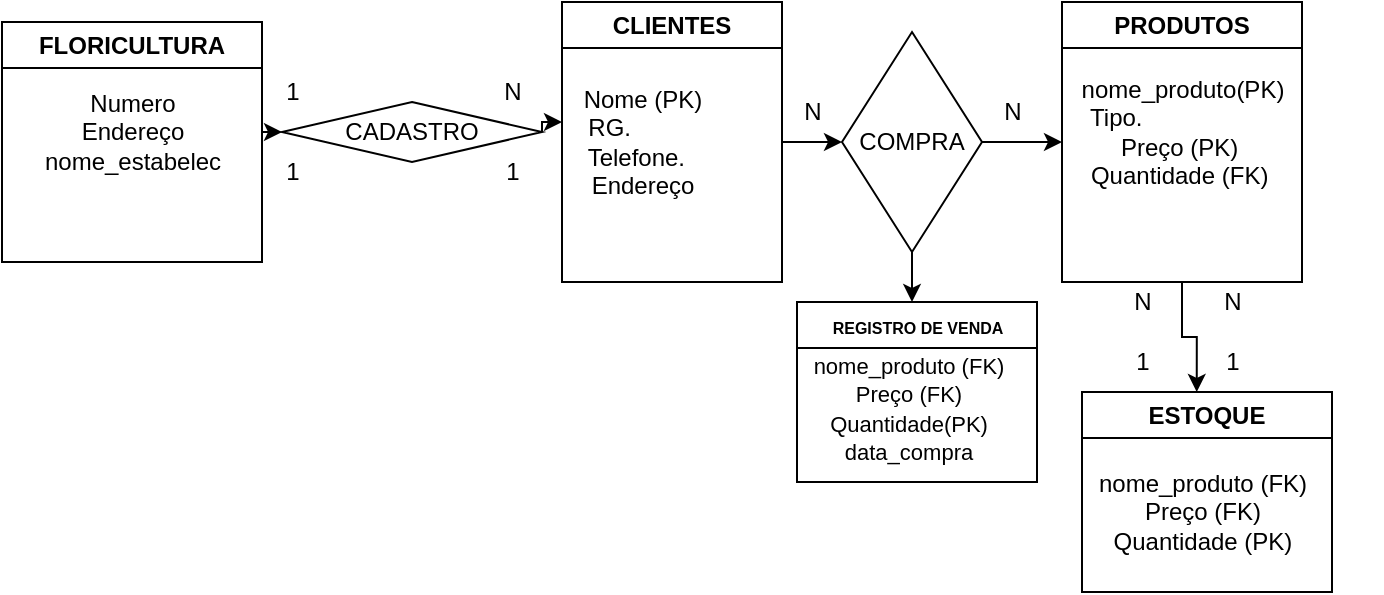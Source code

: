 <mxfile version="21.1.0" type="github">
  <diagram name="Página-1" id="JuOAfucV5_PMYf_mpuIV">
    <mxGraphModel dx="1164" dy="708" grid="1" gridSize="10" guides="1" tooltips="1" connect="1" arrows="1" fold="1" page="1" pageScale="1" pageWidth="827" pageHeight="1169" math="0" shadow="0">
      <root>
        <mxCell id="0" />
        <mxCell id="1" parent="0" />
        <mxCell id="DSyOi3DRkHaVn25OYrau-22" style="edgeStyle=orthogonalEdgeStyle;rounded=0;orthogonalLoop=1;jettySize=auto;html=1;exitX=1;exitY=0.5;exitDx=0;exitDy=0;entryX=0;entryY=0.5;entryDx=0;entryDy=0;" edge="1" parent="1" target="DSyOi3DRkHaVn25OYrau-21">
          <mxGeometry relative="1" as="geometry">
            <mxPoint x="240" y="155" as="sourcePoint" />
          </mxGeometry>
        </mxCell>
        <mxCell id="DSyOi3DRkHaVn25OYrau-14" style="edgeStyle=orthogonalEdgeStyle;rounded=0;orthogonalLoop=1;jettySize=auto;html=1;exitX=1;exitY=0.5;exitDx=0;exitDy=0;entryX=0;entryY=0.5;entryDx=0;entryDy=0;" edge="1" parent="1" source="DSyOi3DRkHaVn25OYrau-2" target="DSyOi3DRkHaVn25OYrau-13">
          <mxGeometry relative="1" as="geometry" />
        </mxCell>
        <mxCell id="DSyOi3DRkHaVn25OYrau-34" style="edgeStyle=orthogonalEdgeStyle;rounded=0;orthogonalLoop=1;jettySize=auto;html=1;exitX=0.5;exitY=1;exitDx=0;exitDy=0;" edge="1" parent="1" source="DSyOi3DRkHaVn25OYrau-2">
          <mxGeometry relative="1" as="geometry">
            <mxPoint x="565" y="240" as="targetPoint" />
          </mxGeometry>
        </mxCell>
        <mxCell id="DSyOi3DRkHaVn25OYrau-2" value="COMPRA" style="rhombus;whiteSpace=wrap;html=1;" vertex="1" parent="1">
          <mxGeometry x="530" y="105" width="70" height="110" as="geometry" />
        </mxCell>
        <mxCell id="DSyOi3DRkHaVn25OYrau-12" style="edgeStyle=orthogonalEdgeStyle;rounded=0;orthogonalLoop=1;jettySize=auto;html=1;exitX=1;exitY=0.5;exitDx=0;exitDy=0;" edge="1" parent="1" source="DSyOi3DRkHaVn25OYrau-9" target="DSyOi3DRkHaVn25OYrau-2">
          <mxGeometry relative="1" as="geometry" />
        </mxCell>
        <mxCell id="DSyOi3DRkHaVn25OYrau-9" value="CLIENTES" style="swimlane;whiteSpace=wrap;html=1;" vertex="1" parent="1">
          <mxGeometry x="390" y="90" width="110" height="140" as="geometry">
            <mxRectangle x="250" y="90" width="100" height="30" as="alternateBounds" />
          </mxGeometry>
        </mxCell>
        <mxCell id="DSyOi3DRkHaVn25OYrau-10" value="Nome (PK)&lt;br&gt;RG.&amp;nbsp; &amp;nbsp; &amp;nbsp; &amp;nbsp; &amp;nbsp;&amp;nbsp;&lt;br&gt;Telefone.&amp;nbsp;&amp;nbsp;&lt;br&gt;Endereço&lt;br&gt;" style="text;html=1;align=center;verticalAlign=middle;resizable=0;points=[];autosize=1;strokeColor=none;fillColor=none;" vertex="1" parent="DSyOi3DRkHaVn25OYrau-9">
          <mxGeometry y="35" width="80" height="70" as="geometry" />
        </mxCell>
        <mxCell id="DSyOi3DRkHaVn25OYrau-20" style="edgeStyle=orthogonalEdgeStyle;rounded=0;orthogonalLoop=1;jettySize=auto;html=1;exitX=0.5;exitY=1;exitDx=0;exitDy=0;entryX=0.459;entryY=0;entryDx=0;entryDy=0;entryPerimeter=0;" edge="1" parent="1" source="DSyOi3DRkHaVn25OYrau-13" target="DSyOi3DRkHaVn25OYrau-16">
          <mxGeometry relative="1" as="geometry" />
        </mxCell>
        <mxCell id="DSyOi3DRkHaVn25OYrau-13" value="PRODUTOS" style="swimlane;whiteSpace=wrap;html=1;startSize=23;" vertex="1" parent="1">
          <mxGeometry x="640" y="90" width="120" height="140" as="geometry" />
        </mxCell>
        <mxCell id="DSyOi3DRkHaVn25OYrau-15" value="nome_produto(PK)&lt;br&gt;Tipo.&amp;nbsp; &amp;nbsp; &amp;nbsp; &amp;nbsp; &amp;nbsp; &amp;nbsp; &amp;nbsp; &amp;nbsp; &amp;nbsp; &amp;nbsp;&amp;nbsp;&lt;br&gt;Preço (PK)&amp;nbsp;&lt;br&gt;&amp;nbsp; &amp;nbsp; &amp;nbsp; &amp;nbsp; &amp;nbsp; &amp;nbsp; Quantidade (FK)&amp;nbsp; &amp;nbsp; &amp;nbsp; &amp;nbsp; &amp;nbsp; &amp;nbsp; &amp;nbsp;" style="text;html=1;align=center;verticalAlign=middle;resizable=0;points=[];autosize=1;strokeColor=none;fillColor=none;" vertex="1" parent="DSyOi3DRkHaVn25OYrau-13">
          <mxGeometry x="-40" y="30" width="200" height="70" as="geometry" />
        </mxCell>
        <mxCell id="DSyOi3DRkHaVn25OYrau-16" value="ESTOQUE" style="swimlane;whiteSpace=wrap;html=1;" vertex="1" parent="1">
          <mxGeometry x="650" y="285" width="125" height="100" as="geometry" />
        </mxCell>
        <mxCell id="DSyOi3DRkHaVn25OYrau-19" value="nome_produto (FK)&lt;br&gt;Preço (FK)&lt;br&gt;Quantidade (PK)" style="text;html=1;align=center;verticalAlign=middle;resizable=0;points=[];autosize=1;strokeColor=none;fillColor=none;" vertex="1" parent="DSyOi3DRkHaVn25OYrau-16">
          <mxGeometry x="-5" y="30" width="130" height="60" as="geometry" />
        </mxCell>
        <mxCell id="DSyOi3DRkHaVn25OYrau-23" style="edgeStyle=orthogonalEdgeStyle;rounded=0;orthogonalLoop=1;jettySize=auto;html=1;exitX=1;exitY=0.5;exitDx=0;exitDy=0;" edge="1" parent="1" source="DSyOi3DRkHaVn25OYrau-21" target="DSyOi3DRkHaVn25OYrau-10">
          <mxGeometry relative="1" as="geometry">
            <Array as="points">
              <mxPoint x="390" y="150" />
              <mxPoint x="390" y="150" />
            </Array>
          </mxGeometry>
        </mxCell>
        <mxCell id="DSyOi3DRkHaVn25OYrau-21" value="CADASTRO" style="rhombus;whiteSpace=wrap;html=1;" vertex="1" parent="1">
          <mxGeometry x="250" y="140" width="130" height="30" as="geometry" />
        </mxCell>
        <mxCell id="DSyOi3DRkHaVn25OYrau-24" value="1" style="text;html=1;align=center;verticalAlign=middle;resizable=0;points=[];autosize=1;strokeColor=none;fillColor=none;" vertex="1" parent="1">
          <mxGeometry x="240" y="120" width="30" height="30" as="geometry" />
        </mxCell>
        <mxCell id="DSyOi3DRkHaVn25OYrau-25" value="N" style="text;html=1;align=center;verticalAlign=middle;resizable=0;points=[];autosize=1;strokeColor=none;fillColor=none;" vertex="1" parent="1">
          <mxGeometry x="350" y="120" width="30" height="30" as="geometry" />
        </mxCell>
        <mxCell id="DSyOi3DRkHaVn25OYrau-26" value="1" style="text;html=1;align=center;verticalAlign=middle;resizable=0;points=[];autosize=1;strokeColor=none;fillColor=none;" vertex="1" parent="1">
          <mxGeometry x="350" y="160" width="30" height="30" as="geometry" />
        </mxCell>
        <mxCell id="DSyOi3DRkHaVn25OYrau-27" value="1" style="text;html=1;align=center;verticalAlign=middle;resizable=0;points=[];autosize=1;strokeColor=none;fillColor=none;" vertex="1" parent="1">
          <mxGeometry x="240" y="160" width="30" height="30" as="geometry" />
        </mxCell>
        <mxCell id="DSyOi3DRkHaVn25OYrau-28" value="N" style="text;html=1;align=center;verticalAlign=middle;resizable=0;points=[];autosize=1;strokeColor=none;fillColor=none;" vertex="1" parent="1">
          <mxGeometry x="500" y="130" width="30" height="30" as="geometry" />
        </mxCell>
        <mxCell id="DSyOi3DRkHaVn25OYrau-29" value="N" style="text;html=1;align=center;verticalAlign=middle;resizable=0;points=[];autosize=1;strokeColor=none;fillColor=none;" vertex="1" parent="1">
          <mxGeometry x="600" y="130" width="30" height="30" as="geometry" />
        </mxCell>
        <mxCell id="DSyOi3DRkHaVn25OYrau-30" value="N" style="text;html=1;align=center;verticalAlign=middle;resizable=0;points=[];autosize=1;strokeColor=none;fillColor=none;" vertex="1" parent="1">
          <mxGeometry x="665" y="225" width="30" height="30" as="geometry" />
        </mxCell>
        <mxCell id="DSyOi3DRkHaVn25OYrau-31" value="1" style="text;html=1;align=center;verticalAlign=middle;resizable=0;points=[];autosize=1;strokeColor=none;fillColor=none;" vertex="1" parent="1">
          <mxGeometry x="665" y="255" width="30" height="30" as="geometry" />
        </mxCell>
        <mxCell id="DSyOi3DRkHaVn25OYrau-32" value="1" style="text;html=1;align=center;verticalAlign=middle;resizable=0;points=[];autosize=1;strokeColor=none;fillColor=none;" vertex="1" parent="1">
          <mxGeometry x="710" y="255" width="30" height="30" as="geometry" />
        </mxCell>
        <mxCell id="DSyOi3DRkHaVn25OYrau-33" value="N" style="text;html=1;align=center;verticalAlign=middle;resizable=0;points=[];autosize=1;strokeColor=none;fillColor=none;" vertex="1" parent="1">
          <mxGeometry x="710" y="225" width="30" height="30" as="geometry" />
        </mxCell>
        <mxCell id="DSyOi3DRkHaVn25OYrau-35" value="&lt;font style=&quot;font-size: 8px;&quot;&gt;REGISTRO DE VENDA&lt;/font&gt;" style="swimlane;whiteSpace=wrap;html=1;" vertex="1" parent="1">
          <mxGeometry x="507.5" y="240" width="120" height="90" as="geometry" />
        </mxCell>
        <mxCell id="DSyOi3DRkHaVn25OYrau-36" value="&lt;font style=&quot;font-size: 11px;&quot;&gt;nome_produto (FK)&lt;br&gt;Preço (FK)&lt;br&gt;Quantidade(PK)&lt;br&gt;data_compra&lt;br&gt;&lt;/font&gt;" style="text;html=1;align=center;verticalAlign=middle;resizable=0;points=[];autosize=1;strokeColor=none;fillColor=none;" vertex="1" parent="DSyOi3DRkHaVn25OYrau-35">
          <mxGeometry x="-5" y="18" width="120" height="70" as="geometry" />
        </mxCell>
        <mxCell id="DSyOi3DRkHaVn25OYrau-37" value="FLORICULTURA" style="swimlane;whiteSpace=wrap;html=1;" vertex="1" parent="1">
          <mxGeometry x="110" y="100" width="130" height="120" as="geometry" />
        </mxCell>
        <mxCell id="DSyOi3DRkHaVn25OYrau-38" value="Numero&lt;br&gt;Endereço&lt;br&gt;nome_estabelec" style="text;html=1;align=center;verticalAlign=middle;resizable=0;points=[];autosize=1;strokeColor=none;fillColor=none;" vertex="1" parent="DSyOi3DRkHaVn25OYrau-37">
          <mxGeometry x="10" y="25" width="110" height="60" as="geometry" />
        </mxCell>
      </root>
    </mxGraphModel>
  </diagram>
</mxfile>
